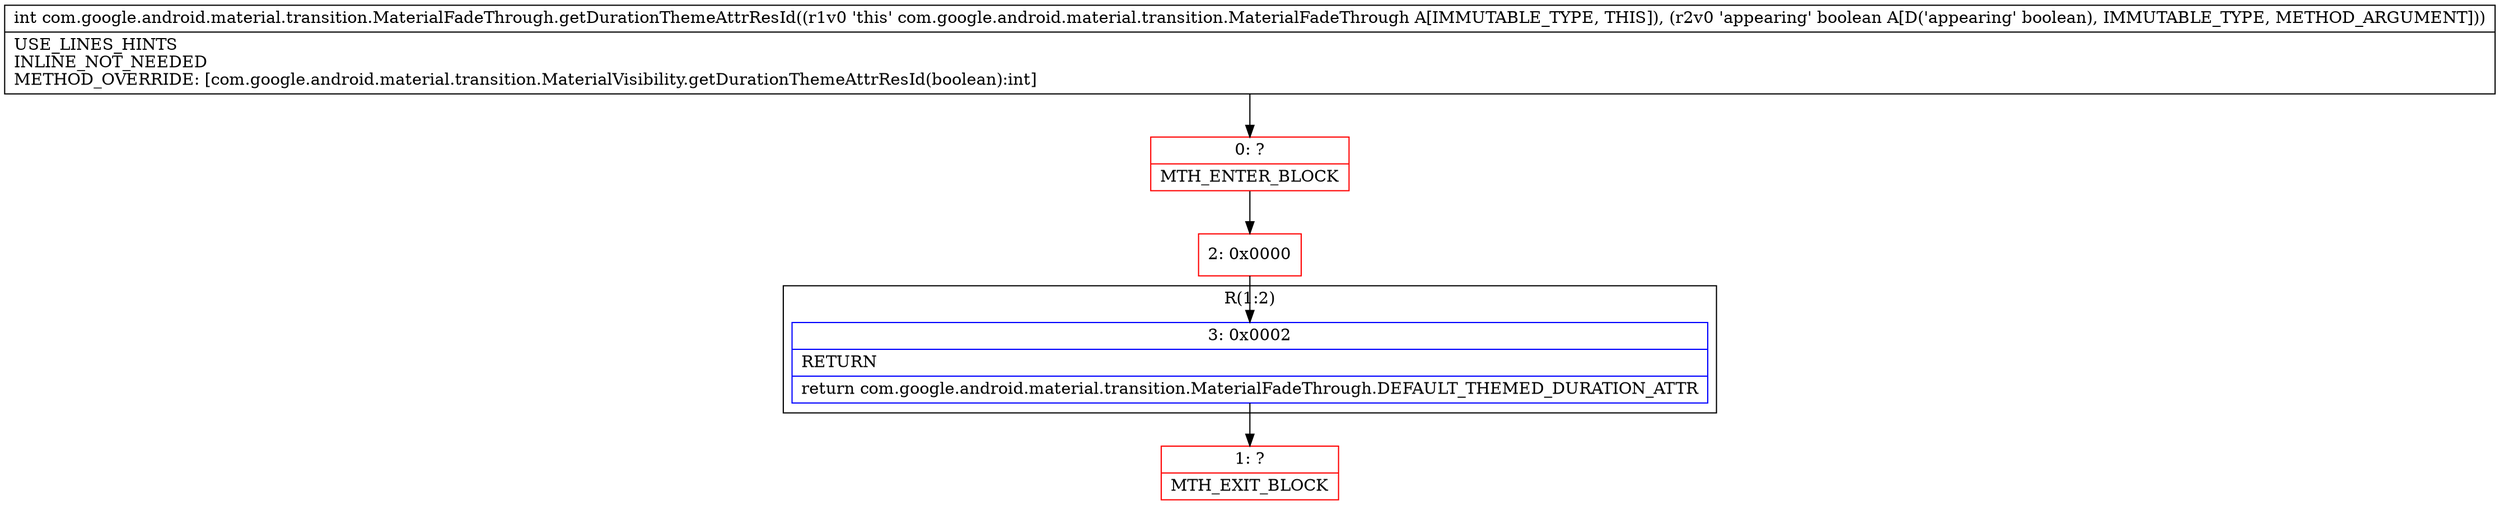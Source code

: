 digraph "CFG forcom.google.android.material.transition.MaterialFadeThrough.getDurationThemeAttrResId(Z)I" {
subgraph cluster_Region_788638260 {
label = "R(1:2)";
node [shape=record,color=blue];
Node_3 [shape=record,label="{3\:\ 0x0002|RETURN\l|return com.google.android.material.transition.MaterialFadeThrough.DEFAULT_THEMED_DURATION_ATTR\l}"];
}
Node_0 [shape=record,color=red,label="{0\:\ ?|MTH_ENTER_BLOCK\l}"];
Node_2 [shape=record,color=red,label="{2\:\ 0x0000}"];
Node_1 [shape=record,color=red,label="{1\:\ ?|MTH_EXIT_BLOCK\l}"];
MethodNode[shape=record,label="{int com.google.android.material.transition.MaterialFadeThrough.getDurationThemeAttrResId((r1v0 'this' com.google.android.material.transition.MaterialFadeThrough A[IMMUTABLE_TYPE, THIS]), (r2v0 'appearing' boolean A[D('appearing' boolean), IMMUTABLE_TYPE, METHOD_ARGUMENT]))  | USE_LINES_HINTS\lINLINE_NOT_NEEDED\lMETHOD_OVERRIDE: [com.google.android.material.transition.MaterialVisibility.getDurationThemeAttrResId(boolean):int]\l}"];
MethodNode -> Node_0;Node_3 -> Node_1;
Node_0 -> Node_2;
Node_2 -> Node_3;
}

